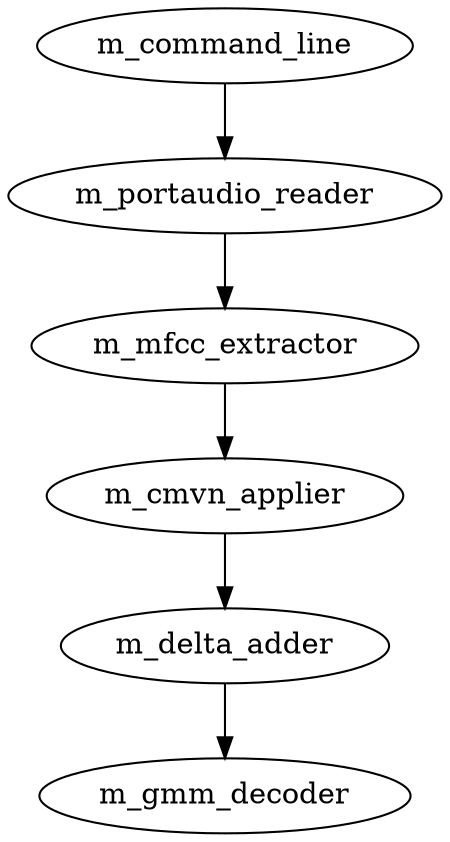 digraph {
m_command_line -> m_portaudio_reader -> m_mfcc_extractor -> m_cmvn_applier -> m_delta_adder -> m_gmm_decoder;
/*m_file_list_reader -> m_pcm_reader -> m_mfcc_extractor -> m_cmvn_applier -> m_delta_adder -> m_gmm_decoder;*/

/*m_portaudio_reader -> m_portaudio_writer;*/
/*m_pcm_reader -> m_pcm_writer;*/
/*m_mfcc_extractor -> m_mfcc_writer;*/
/*m_cmvn_applier -> m_cmvn_writer;*/
/*m_delta_adder -> m_delta_writer;*/
}

